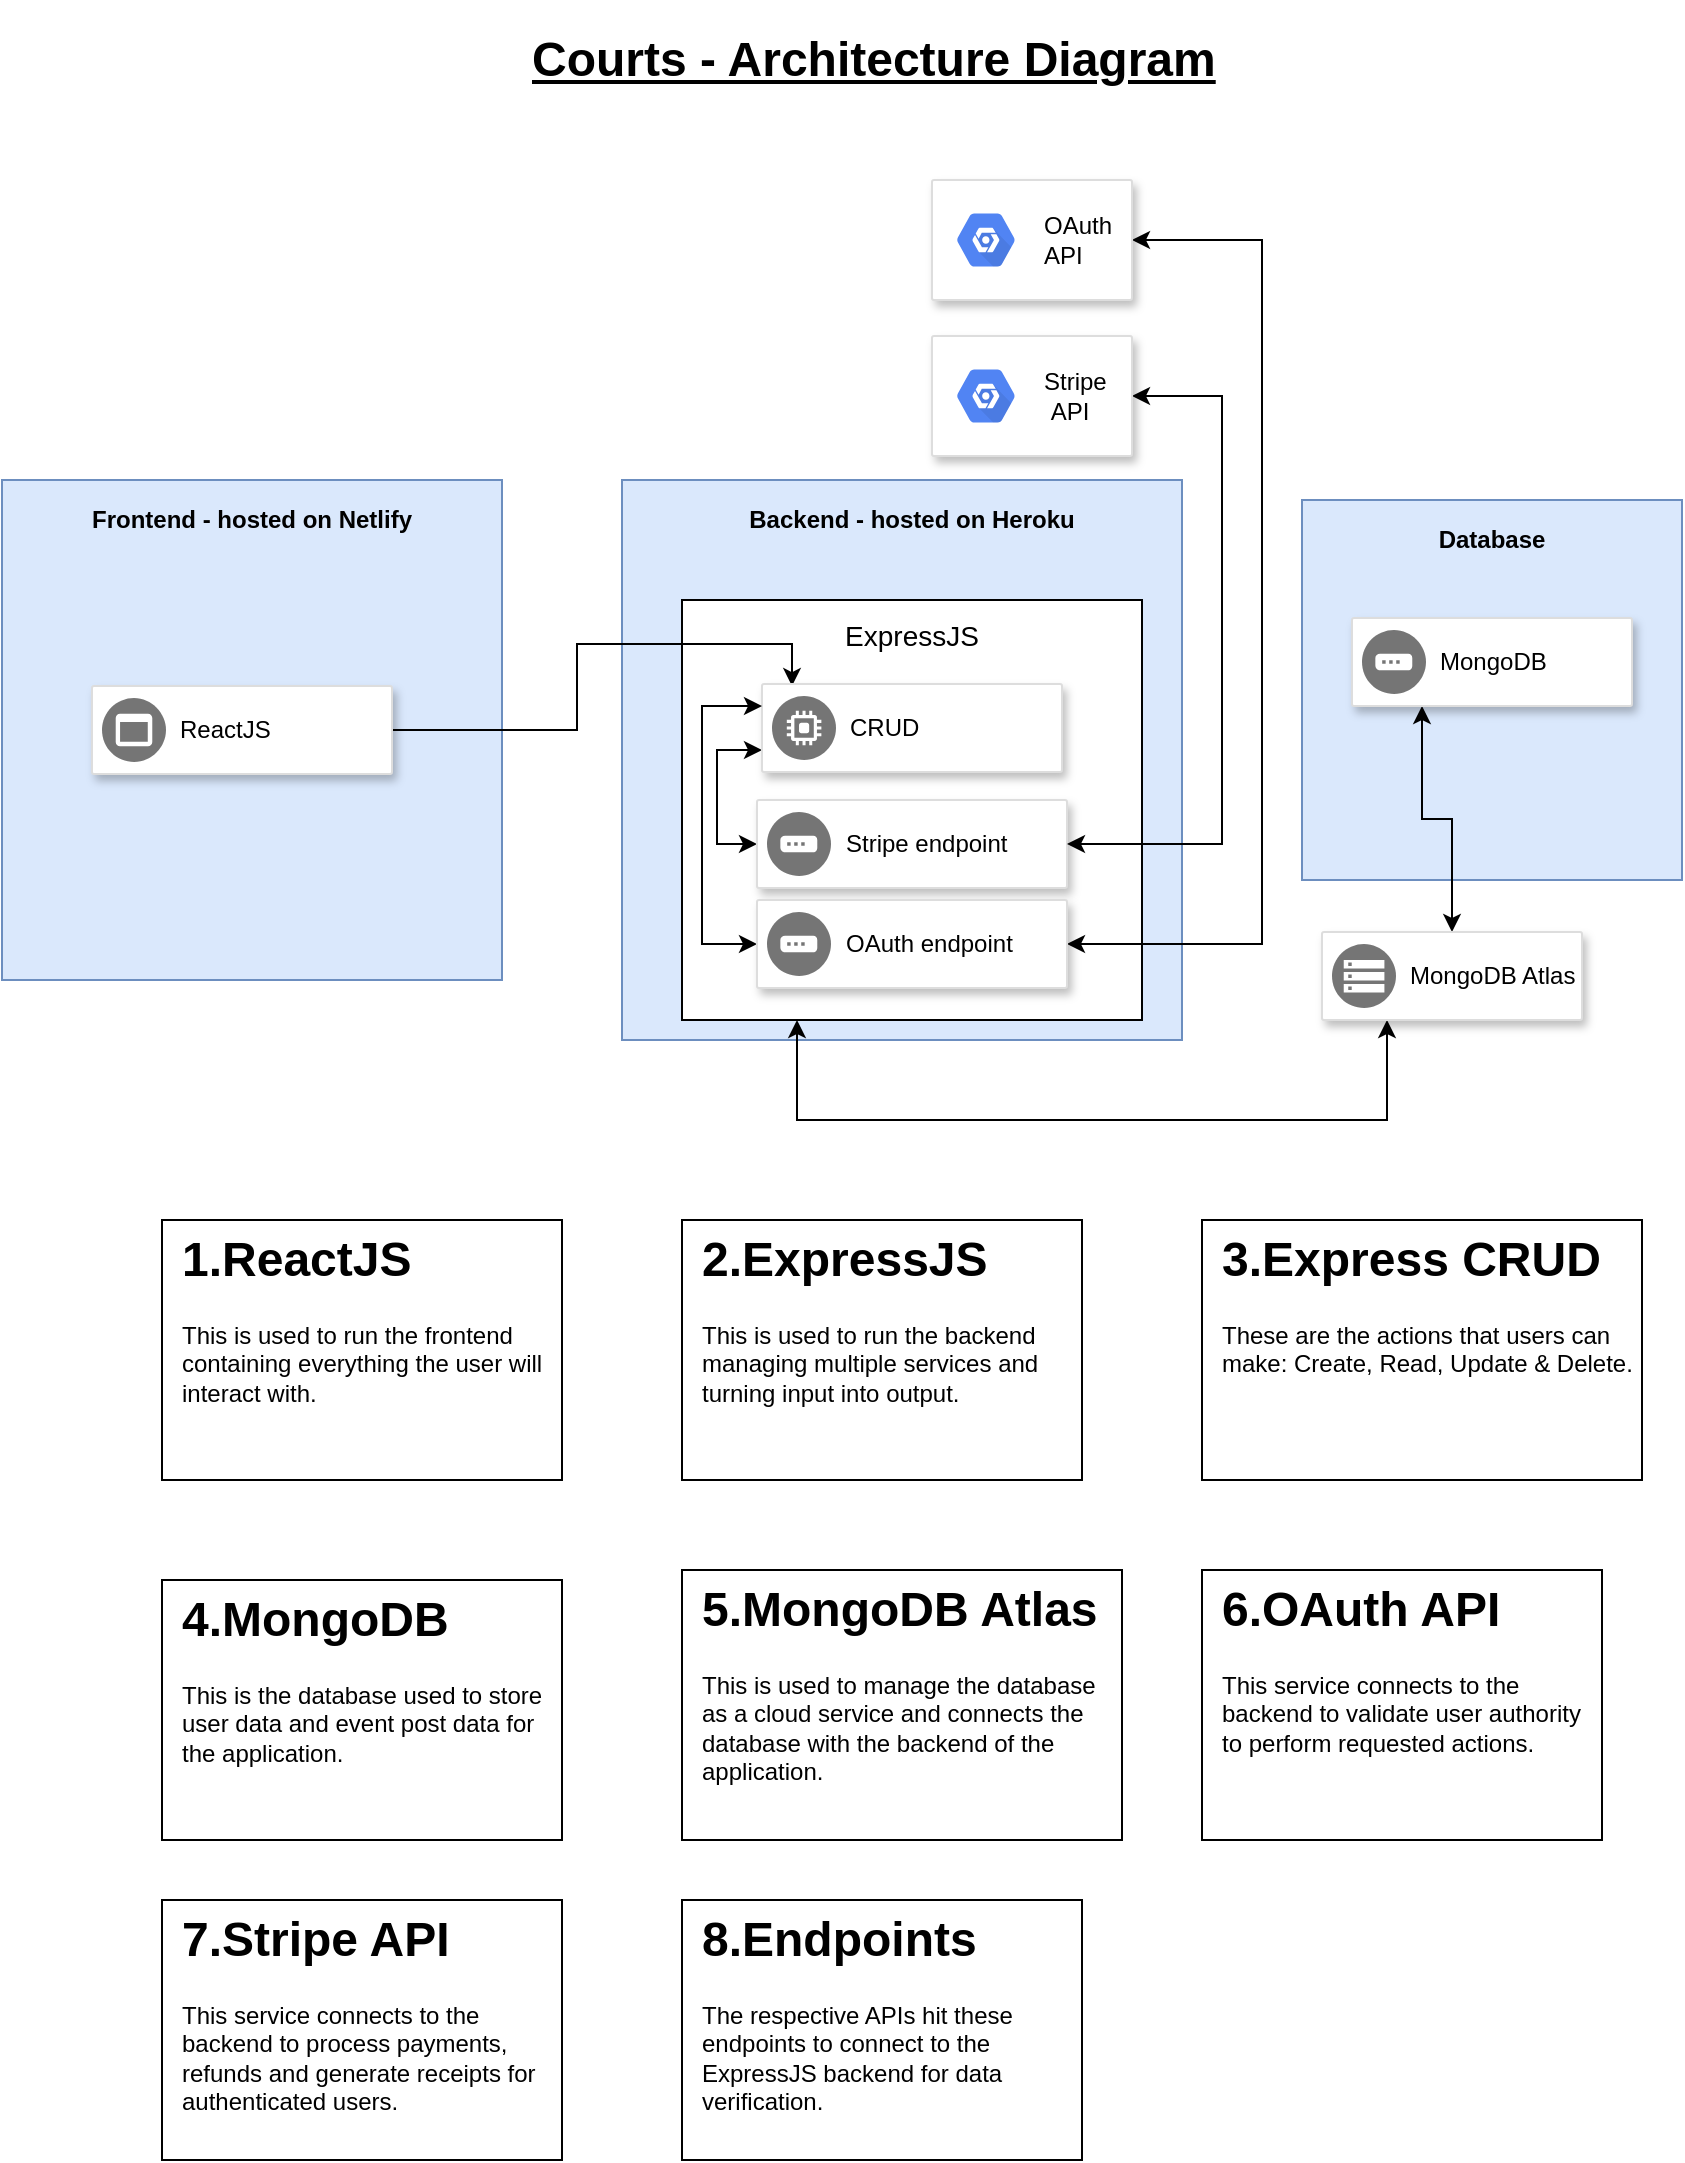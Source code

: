 <mxfile version="13.9.9" type="device"><diagram id="rPudb1M0Uhc7hZUb4cbw" name="Page-1"><mxGraphModel dx="1412" dy="682" grid="1" gridSize="10" guides="1" tooltips="1" connect="1" arrows="1" fold="1" page="1" pageScale="1" pageWidth="1169" pageHeight="827" math="0" shadow="0"><root><mxCell id="0"/><mxCell id="1" parent="0"/><mxCell id="7JfiR4CFH8CrJ87CN6ZU-2" value="" style="rounded=0;whiteSpace=wrap;html=1;" parent="1" vertex="1"><mxGeometry x="200" y="660" width="200" height="130" as="geometry"/></mxCell><mxCell id="qOnyxGdkf0gpgGZajiMD-2" value="" style="whiteSpace=wrap;html=1;aspect=fixed;fillColor=#dae8fc;strokeColor=#6c8ebf;" parent="1" vertex="1"><mxGeometry x="430" y="290" width="280" height="280" as="geometry"/></mxCell><mxCell id="tmi_gO-PXTSPr0ctLVlo-19" value="" style="rounded=0;whiteSpace=wrap;html=1;" parent="1" vertex="1"><mxGeometry x="460" y="350" width="230" height="210" as="geometry"/></mxCell><mxCell id="qOnyxGdkf0gpgGZajiMD-1" value="" style="whiteSpace=wrap;html=1;aspect=fixed;fillColor=#dae8fc;strokeColor=#6c8ebf;" parent="1" vertex="1"><mxGeometry x="120" y="290" width="250" height="250" as="geometry"/></mxCell><mxCell id="qOnyxGdkf0gpgGZajiMD-3" value="" style="whiteSpace=wrap;html=1;aspect=fixed;fillColor=#dae8fc;strokeColor=#6c8ebf;" parent="1" vertex="1"><mxGeometry x="770" y="300" width="190" height="190" as="geometry"/></mxCell><mxCell id="qOnyxGdkf0gpgGZajiMD-4" value="Frontend - hosted on Netlify" style="text;html=1;strokeColor=none;fillColor=none;align=center;verticalAlign=middle;whiteSpace=wrap;rounded=0;fontStyle=1" parent="1" vertex="1"><mxGeometry x="160" y="300" width="170" height="20" as="geometry"/></mxCell><mxCell id="qOnyxGdkf0gpgGZajiMD-5" value="Backend - hosted on Heroku" style="text;html=1;strokeColor=none;fillColor=none;align=center;verticalAlign=middle;whiteSpace=wrap;rounded=0;fontStyle=1" parent="1" vertex="1"><mxGeometry x="490" y="300" width="170" height="20" as="geometry"/></mxCell><mxCell id="qOnyxGdkf0gpgGZajiMD-6" value="Database" style="text;html=1;strokeColor=none;fillColor=none;align=center;verticalAlign=middle;whiteSpace=wrap;rounded=0;fontStyle=1" parent="1" vertex="1"><mxGeometry x="845" y="310" width="40" height="20" as="geometry"/></mxCell><mxCell id="7JfiR4CFH8CrJ87CN6ZU-28" style="edgeStyle=orthogonalEdgeStyle;rounded=0;orthogonalLoop=1;jettySize=auto;html=1;exitX=1;exitY=0.5;exitDx=0;exitDy=0;entryX=0.1;entryY=0.023;entryDx=0;entryDy=0;startArrow=none;startFill=0;entryPerimeter=0;" parent="1" source="qOnyxGdkf0gpgGZajiMD-9" target="tmi_gO-PXTSPr0ctLVlo-11" edge="1"><mxGeometry relative="1" as="geometry"/></mxCell><mxCell id="qOnyxGdkf0gpgGZajiMD-9" value="" style="strokeColor=#dddddd;shadow=1;strokeWidth=1;rounded=1;absoluteArcSize=1;arcSize=2;" parent="1" vertex="1"><mxGeometry x="165" y="393" width="150" height="44" as="geometry"/></mxCell><mxCell id="qOnyxGdkf0gpgGZajiMD-10" value="ReactJS" style="dashed=0;connectable=0;html=1;fillColor=#757575;strokeColor=none;shape=mxgraph.gcp2.frontend_platform_services;part=1;labelPosition=right;verticalLabelPosition=middle;align=left;verticalAlign=middle;spacingLeft=5;fontSize=12;" parent="qOnyxGdkf0gpgGZajiMD-9" vertex="1"><mxGeometry y="0.5" width="32" height="32" relative="1" as="geometry"><mxPoint x="5" y="-16" as="offset"/></mxGeometry></mxCell><mxCell id="7JfiR4CFH8CrJ87CN6ZU-25" style="edgeStyle=orthogonalEdgeStyle;rounded=0;orthogonalLoop=1;jettySize=auto;html=1;exitX=0.25;exitY=1;exitDx=0;exitDy=0;entryX=0.5;entryY=0;entryDx=0;entryDy=0;startArrow=classic;startFill=1;" parent="1" source="qOnyxGdkf0gpgGZajiMD-18" target="qOnyxGdkf0gpgGZajiMD-44" edge="1"><mxGeometry relative="1" as="geometry"/></mxCell><mxCell id="qOnyxGdkf0gpgGZajiMD-18" value="" style="strokeColor=#dddddd;shadow=1;strokeWidth=1;rounded=1;absoluteArcSize=1;arcSize=2;" parent="1" vertex="1"><mxGeometry x="795" y="359" width="140" height="44" as="geometry"/></mxCell><mxCell id="qOnyxGdkf0gpgGZajiMD-19" value="MongoDB" style="dashed=0;connectable=0;html=1;fillColor=#757575;strokeColor=none;shape=mxgraph.gcp2.gateway;part=1;labelPosition=right;verticalLabelPosition=middle;align=left;verticalAlign=middle;spacingLeft=5;fontSize=12;" parent="qOnyxGdkf0gpgGZajiMD-18" vertex="1"><mxGeometry y="0.5" width="32" height="32" relative="1" as="geometry"><mxPoint x="5" y="-16" as="offset"/></mxGeometry></mxCell><mxCell id="7JfiR4CFH8CrJ87CN6ZU-29" style="edgeStyle=orthogonalEdgeStyle;rounded=0;orthogonalLoop=1;jettySize=auto;html=1;exitX=0;exitY=0.5;exitDx=0;exitDy=0;entryX=0;entryY=0.75;entryDx=0;entryDy=0;startArrow=classic;startFill=1;" parent="1" source="qOnyxGdkf0gpgGZajiMD-22" target="tmi_gO-PXTSPr0ctLVlo-11" edge="1"><mxGeometry relative="1" as="geometry"/></mxCell><mxCell id="qOnyxGdkf0gpgGZajiMD-22" value="" style="strokeColor=#dddddd;shadow=1;strokeWidth=1;rounded=1;absoluteArcSize=1;arcSize=2;" parent="1" vertex="1"><mxGeometry x="497.5" y="450" width="155" height="44" as="geometry"/></mxCell><mxCell id="qOnyxGdkf0gpgGZajiMD-23" value="Stripe endpoint" style="dashed=0;connectable=0;html=1;fillColor=#757575;strokeColor=none;shape=mxgraph.gcp2.gateway;part=1;labelPosition=right;verticalLabelPosition=middle;align=left;verticalAlign=middle;spacingLeft=5;fontSize=12;" parent="qOnyxGdkf0gpgGZajiMD-22" vertex="1"><mxGeometry y="0.5" width="32" height="32" relative="1" as="geometry"><mxPoint x="5" y="-16" as="offset"/></mxGeometry></mxCell><mxCell id="7JfiR4CFH8CrJ87CN6ZU-22" style="edgeStyle=orthogonalEdgeStyle;rounded=0;orthogonalLoop=1;jettySize=auto;html=1;exitX=1;exitY=0.5;exitDx=0;exitDy=0;entryX=1;entryY=0.5;entryDx=0;entryDy=0;startArrow=classic;startFill=1;" parent="1" source="qOnyxGdkf0gpgGZajiMD-32" target="qOnyxGdkf0gpgGZajiMD-22" edge="1"><mxGeometry relative="1" as="geometry"><Array as="points"><mxPoint x="730" y="248"/><mxPoint x="730" y="472"/></Array></mxGeometry></mxCell><mxCell id="qOnyxGdkf0gpgGZajiMD-32" value="" style="strokeColor=#dddddd;shadow=1;strokeWidth=1;rounded=1;absoluteArcSize=1;arcSize=2;" parent="1" vertex="1"><mxGeometry x="585" y="218" width="100" height="60" as="geometry"/></mxCell><mxCell id="qOnyxGdkf0gpgGZajiMD-33" value="&lt;font color=&quot;#000000&quot;&gt;Stripe&lt;br&gt;&amp;nbsp;API&lt;/font&gt;" style="dashed=0;connectable=0;html=1;fillColor=#5184F3;strokeColor=none;shape=mxgraph.gcp2.hexIcon;prIcon=placeholder;part=1;labelPosition=right;verticalLabelPosition=middle;align=left;verticalAlign=middle;spacingLeft=5;fontColor=#999999;fontSize=12;" parent="qOnyxGdkf0gpgGZajiMD-32" vertex="1"><mxGeometry y="0.5" width="44" height="39" relative="1" as="geometry"><mxPoint x="5" y="-19.5" as="offset"/></mxGeometry></mxCell><mxCell id="7JfiR4CFH8CrJ87CN6ZU-26" style="edgeStyle=orthogonalEdgeStyle;rounded=0;orthogonalLoop=1;jettySize=auto;html=1;exitX=0.25;exitY=1;exitDx=0;exitDy=0;startArrow=classic;startFill=1;entryX=0.25;entryY=1;entryDx=0;entryDy=0;" parent="1" source="qOnyxGdkf0gpgGZajiMD-44" target="tmi_gO-PXTSPr0ctLVlo-19" edge="1"><mxGeometry relative="1" as="geometry"><Array as="points"><mxPoint x="813" y="610"/><mxPoint x="518" y="610"/></Array></mxGeometry></mxCell><mxCell id="qOnyxGdkf0gpgGZajiMD-44" value="" style="strokeColor=#dddddd;shadow=1;strokeWidth=1;rounded=1;absoluteArcSize=1;arcSize=2;" parent="1" vertex="1"><mxGeometry x="780" y="516" width="130" height="44" as="geometry"/></mxCell><mxCell id="qOnyxGdkf0gpgGZajiMD-45" value="MongoDB Atlas" style="dashed=0;connectable=0;html=1;fillColor=#757575;strokeColor=none;shape=mxgraph.gcp2.persistent_disk_snapshot;part=1;labelPosition=right;verticalLabelPosition=middle;align=left;verticalAlign=middle;spacingLeft=5;fontSize=12;" parent="qOnyxGdkf0gpgGZajiMD-44" vertex="1"><mxGeometry y="0.5" width="32" height="32" relative="1" as="geometry"><mxPoint x="5" y="-16" as="offset"/></mxGeometry></mxCell><mxCell id="ASNl6ur8m9cXkQ4JpAlo-1" value="&lt;h1&gt;Courts - Architecture Diagram&lt;/h1&gt;" style="text;html=1;strokeColor=none;fillColor=none;spacing=5;spacingTop=-20;whiteSpace=wrap;overflow=hidden;rounded=0;fontStyle=4" parent="1" vertex="1"><mxGeometry x="380" y="60" width="360" height="42" as="geometry"/></mxCell><mxCell id="tmi_gO-PXTSPr0ctLVlo-11" value="" style="strokeColor=#dddddd;shadow=1;strokeWidth=1;rounded=1;absoluteArcSize=1;arcSize=2;" parent="1" vertex="1"><mxGeometry x="500" y="392" width="150" height="44" as="geometry"/></mxCell><mxCell id="tmi_gO-PXTSPr0ctLVlo-12" value="CRUD" style="dashed=0;connectable=0;html=1;fillColor=#757575;strokeColor=none;shape=mxgraph.gcp2.dedicated_game_server;part=1;labelPosition=right;verticalLabelPosition=middle;align=left;verticalAlign=middle;spacingLeft=5;fontSize=12;" parent="tmi_gO-PXTSPr0ctLVlo-11" vertex="1"><mxGeometry y="0.5" width="32" height="32" relative="1" as="geometry"><mxPoint x="5" y="-16" as="offset"/></mxGeometry></mxCell><mxCell id="7JfiR4CFH8CrJ87CN6ZU-21" style="edgeStyle=orthogonalEdgeStyle;rounded=0;orthogonalLoop=1;jettySize=auto;html=1;exitX=1;exitY=0.5;exitDx=0;exitDy=0;entryX=1;entryY=0.5;entryDx=0;entryDy=0;startArrow=classic;startFill=1;" parent="1" source="tmi_gO-PXTSPr0ctLVlo-13" target="tmi_gO-PXTSPr0ctLVlo-15" edge="1"><mxGeometry relative="1" as="geometry"><Array as="points"><mxPoint x="750" y="170"/><mxPoint x="750" y="522"/></Array></mxGeometry></mxCell><mxCell id="tmi_gO-PXTSPr0ctLVlo-13" value="" style="strokeColor=#dddddd;shadow=1;strokeWidth=1;rounded=1;absoluteArcSize=1;arcSize=2;" parent="1" vertex="1"><mxGeometry x="585" y="140" width="100" height="60" as="geometry"/></mxCell><mxCell id="tmi_gO-PXTSPr0ctLVlo-14" value="&lt;font color=&quot;#000000&quot;&gt;OAuth&lt;br&gt;API&lt;br&gt;&lt;/font&gt;" style="dashed=0;connectable=0;html=1;fillColor=#5184F3;strokeColor=none;shape=mxgraph.gcp2.hexIcon;prIcon=placeholder;part=1;labelPosition=right;verticalLabelPosition=middle;align=left;verticalAlign=middle;spacingLeft=5;fontColor=#999999;fontSize=12;" parent="tmi_gO-PXTSPr0ctLVlo-13" vertex="1"><mxGeometry y="0.5" width="44" height="39" relative="1" as="geometry"><mxPoint x="5" y="-19.5" as="offset"/></mxGeometry></mxCell><mxCell id="7JfiR4CFH8CrJ87CN6ZU-30" style="edgeStyle=orthogonalEdgeStyle;rounded=0;orthogonalLoop=1;jettySize=auto;html=1;exitX=0;exitY=0.5;exitDx=0;exitDy=0;entryX=0;entryY=0.25;entryDx=0;entryDy=0;startArrow=classic;startFill=1;" parent="1" source="tmi_gO-PXTSPr0ctLVlo-15" target="tmi_gO-PXTSPr0ctLVlo-11" edge="1"><mxGeometry relative="1" as="geometry"><Array as="points"><mxPoint x="470" y="522"/><mxPoint x="470" y="403"/></Array></mxGeometry></mxCell><mxCell id="tmi_gO-PXTSPr0ctLVlo-15" value="" style="strokeColor=#dddddd;shadow=1;strokeWidth=1;rounded=1;absoluteArcSize=1;arcSize=2;" parent="1" vertex="1"><mxGeometry x="497.5" y="500" width="155" height="44" as="geometry"/></mxCell><mxCell id="tmi_gO-PXTSPr0ctLVlo-16" value="OAuth endpoint" style="dashed=0;connectable=0;html=1;fillColor=#757575;strokeColor=none;shape=mxgraph.gcp2.gateway;part=1;labelPosition=right;verticalLabelPosition=middle;align=left;verticalAlign=middle;spacingLeft=5;fontSize=12;" parent="tmi_gO-PXTSPr0ctLVlo-15" vertex="1"><mxGeometry y="0.5" width="32" height="32" relative="1" as="geometry"><mxPoint x="5" y="-16" as="offset"/></mxGeometry></mxCell><mxCell id="tmi_gO-PXTSPr0ctLVlo-20" value="&lt;font style=&quot;font-size: 14px&quot;&gt;ExpressJS&lt;/font&gt;" style="text;html=1;strokeColor=none;fillColor=none;align=center;verticalAlign=middle;whiteSpace=wrap;rounded=0;" parent="1" vertex="1"><mxGeometry x="500" y="343" width="150" height="50" as="geometry"/></mxCell><mxCell id="7JfiR4CFH8CrJ87CN6ZU-1" value="&lt;h1&gt;1.ReactJS&lt;/h1&gt;&lt;p&gt;This is used to run the frontend containing everything the user will interact with.&lt;/p&gt;" style="text;html=1;strokeColor=none;fillColor=none;spacing=5;spacingTop=-20;whiteSpace=wrap;overflow=hidden;rounded=0;" parent="1" vertex="1"><mxGeometry x="205" y="660" width="190" height="120" as="geometry"/></mxCell><mxCell id="7JfiR4CFH8CrJ87CN6ZU-3" value="" style="rounded=0;whiteSpace=wrap;html=1;" parent="1" vertex="1"><mxGeometry x="460" y="660" width="200" height="130" as="geometry"/></mxCell><mxCell id="7JfiR4CFH8CrJ87CN6ZU-4" value="&lt;h1&gt;2.ExpressJS&lt;/h1&gt;&lt;p&gt;This is used to run the backend managing multiple services and turning input into output.&lt;/p&gt;" style="text;html=1;strokeColor=none;fillColor=none;spacing=5;spacingTop=-20;whiteSpace=wrap;overflow=hidden;rounded=0;" parent="1" vertex="1"><mxGeometry x="465" y="660" width="190" height="120" as="geometry"/></mxCell><mxCell id="7JfiR4CFH8CrJ87CN6ZU-5" value="" style="rounded=0;whiteSpace=wrap;html=1;" parent="1" vertex="1"><mxGeometry x="720" y="660" width="220" height="130" as="geometry"/></mxCell><mxCell id="7JfiR4CFH8CrJ87CN6ZU-6" value="&lt;h1&gt;3.Express CRUD&lt;/h1&gt;&lt;p&gt;These are the actions that users can make: Create, Read, Update &amp;amp; Delete.&lt;/p&gt;" style="text;html=1;strokeColor=none;fillColor=none;spacing=5;spacingTop=-20;whiteSpace=wrap;overflow=hidden;rounded=0;" parent="1" vertex="1"><mxGeometry x="725" y="660" width="215" height="120" as="geometry"/></mxCell><mxCell id="7JfiR4CFH8CrJ87CN6ZU-7" value="" style="rounded=0;whiteSpace=wrap;html=1;" parent="1" vertex="1"><mxGeometry x="200" y="840" width="200" height="130" as="geometry"/></mxCell><mxCell id="7JfiR4CFH8CrJ87CN6ZU-8" value="&lt;h1&gt;4.MongoDB&lt;/h1&gt;&lt;p&gt;This is the database used to store user data and event post data for the application.&lt;/p&gt;" style="text;html=1;strokeColor=none;fillColor=none;spacing=5;spacingTop=-20;whiteSpace=wrap;overflow=hidden;rounded=0;" parent="1" vertex="1"><mxGeometry x="205" y="840" width="190" height="120" as="geometry"/></mxCell><mxCell id="7JfiR4CFH8CrJ87CN6ZU-9" value="" style="rounded=0;whiteSpace=wrap;html=1;" parent="1" vertex="1"><mxGeometry x="460" y="835" width="220" height="135" as="geometry"/></mxCell><mxCell id="7JfiR4CFH8CrJ87CN6ZU-10" value="&lt;h1&gt;5.MongoDB Atlas&lt;/h1&gt;&lt;p&gt;This is used to manage the database as a cloud service and connects the database with the backend of the application.&lt;/p&gt;" style="text;html=1;strokeColor=none;fillColor=none;spacing=5;spacingTop=-20;whiteSpace=wrap;overflow=hidden;rounded=0;" parent="1" vertex="1"><mxGeometry x="465" y="835" width="215" height="120" as="geometry"/></mxCell><mxCell id="7JfiR4CFH8CrJ87CN6ZU-11" value="" style="rounded=0;whiteSpace=wrap;html=1;" parent="1" vertex="1"><mxGeometry x="720" y="835" width="200" height="135" as="geometry"/></mxCell><mxCell id="7JfiR4CFH8CrJ87CN6ZU-12" value="&lt;h1&gt;6.OAuth API&lt;/h1&gt;&lt;p&gt;This service connects to the backend to validate user authority to perform requested actions.&lt;/p&gt;" style="text;html=1;strokeColor=none;fillColor=none;spacing=5;spacingTop=-20;whiteSpace=wrap;overflow=hidden;rounded=0;" parent="1" vertex="1"><mxGeometry x="725" y="835" width="190" height="125" as="geometry"/></mxCell><mxCell id="7JfiR4CFH8CrJ87CN6ZU-13" value="" style="rounded=0;whiteSpace=wrap;html=1;" parent="1" vertex="1"><mxGeometry x="200" y="1000" width="200" height="130" as="geometry"/></mxCell><mxCell id="7JfiR4CFH8CrJ87CN6ZU-14" value="&lt;h1&gt;7.Stripe API&lt;/h1&gt;&lt;p&gt;This service connects to the backend to process payments, refunds and generate receipts for authenticated users.&lt;/p&gt;" style="text;html=1;strokeColor=none;fillColor=none;spacing=5;spacingTop=-20;whiteSpace=wrap;overflow=hidden;rounded=0;" parent="1" vertex="1"><mxGeometry x="205" y="1000" width="190" height="120" as="geometry"/></mxCell><mxCell id="7JfiR4CFH8CrJ87CN6ZU-15" value="" style="rounded=0;whiteSpace=wrap;html=1;" parent="1" vertex="1"><mxGeometry x="460" y="1000" width="200" height="130" as="geometry"/></mxCell><mxCell id="7JfiR4CFH8CrJ87CN6ZU-16" value="&lt;h1&gt;8.Endpoints&lt;/h1&gt;&lt;p&gt;The respective APIs hit these endpoints to connect to the ExpressJS backend for data verification.&lt;/p&gt;" style="text;html=1;strokeColor=none;fillColor=none;spacing=5;spacingTop=-20;whiteSpace=wrap;overflow=hidden;rounded=0;" parent="1" vertex="1"><mxGeometry x="465" y="1000" width="190" height="120" as="geometry"/></mxCell></root></mxGraphModel></diagram></mxfile>